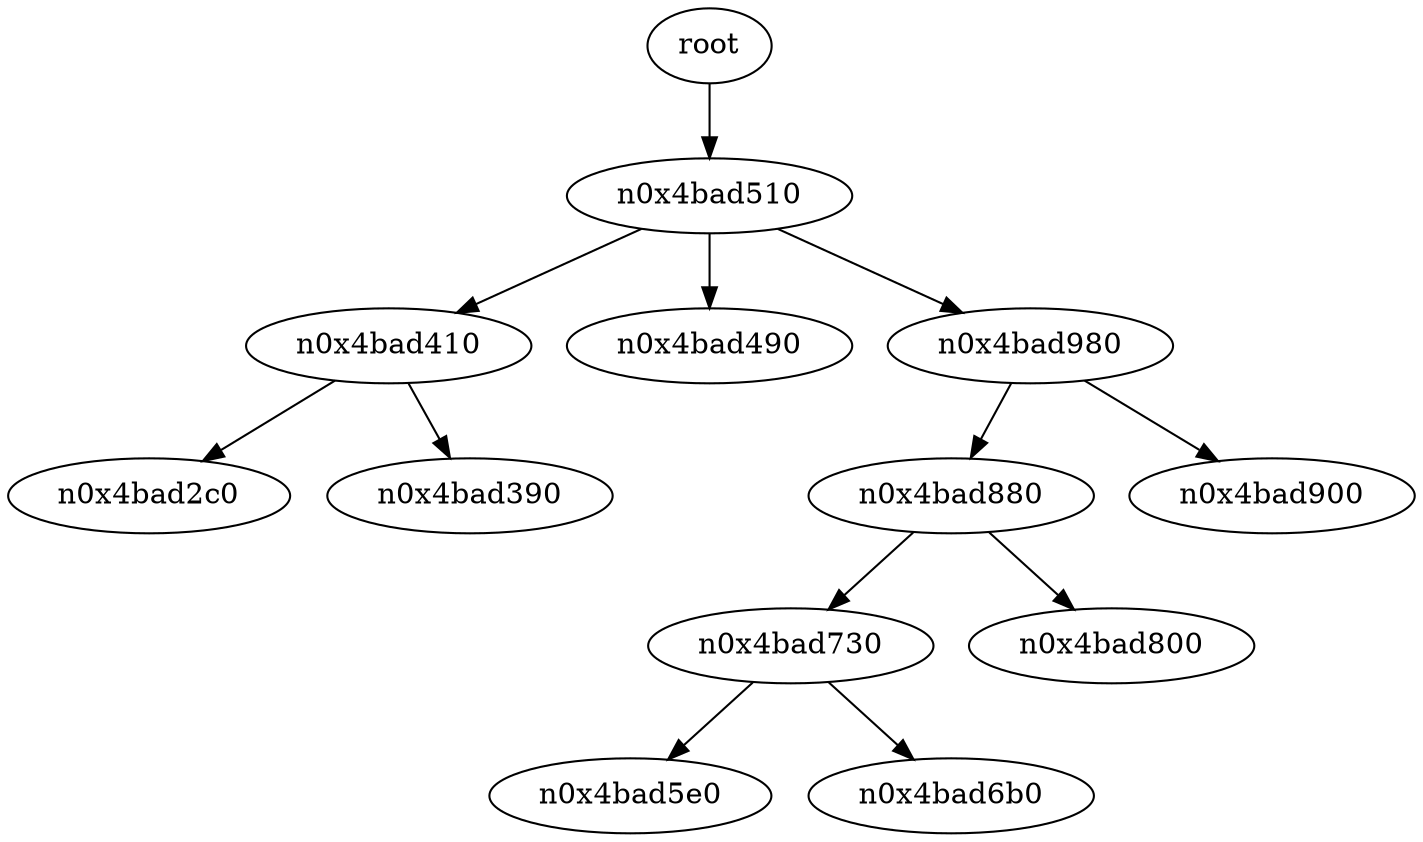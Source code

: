 digraph G {
n0x4bad1f0 [label="root"];
n0x4bad1f0 -> n0x4bad510;
n0x4bad510 -> n0x4bad410;
n0x4bad410 -> n0x4bad2c0;
n0x4bad410 -> n0x4bad390;
n0x4bad510 -> n0x4bad490;
n0x4bad510 -> n0x4bad980;
n0x4bad980 -> n0x4bad880;
n0x4bad880 -> n0x4bad730;
n0x4bad730 -> n0x4bad5e0;
n0x4bad730 -> n0x4bad6b0;
n0x4bad880 -> n0x4bad800;
n0x4bad980 -> n0x4bad900;
}
